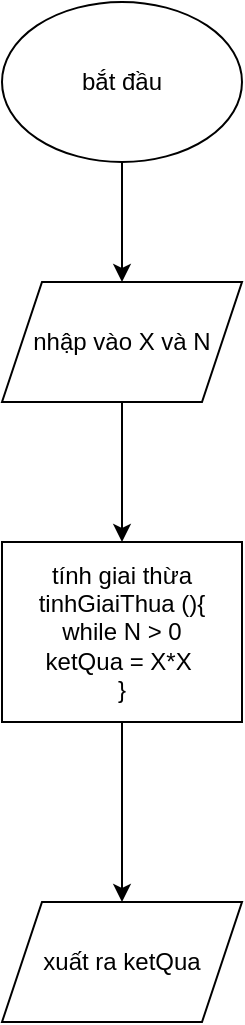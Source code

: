 <mxfile version="22.0.4" type="google">
  <diagram name="Page-1" id="QjWveZgPfpErpzNJY5Rs">
    <mxGraphModel grid="1" page="1" gridSize="10" guides="1" tooltips="1" connect="1" arrows="1" fold="1" pageScale="1" pageWidth="850" pageHeight="1100" math="0" shadow="0">
      <root>
        <mxCell id="0" />
        <mxCell id="1" parent="0" />
        <mxCell id="Y15epPES3mHimbvz0Tlg-3" style="edgeStyle=orthogonalEdgeStyle;rounded=0;orthogonalLoop=1;jettySize=auto;html=1;entryX=0.5;entryY=0;entryDx=0;entryDy=0;" edge="1" parent="1" source="Y15epPES3mHimbvz0Tlg-1" target="Y15epPES3mHimbvz0Tlg-2">
          <mxGeometry relative="1" as="geometry" />
        </mxCell>
        <mxCell id="Y15epPES3mHimbvz0Tlg-1" value="bắt đầu" style="ellipse;whiteSpace=wrap;html=1;" vertex="1" parent="1">
          <mxGeometry x="365" y="20" width="120" height="80" as="geometry" />
        </mxCell>
        <mxCell id="Y15epPES3mHimbvz0Tlg-5" style="edgeStyle=orthogonalEdgeStyle;rounded=0;orthogonalLoop=1;jettySize=auto;html=1;entryX=0.5;entryY=0;entryDx=0;entryDy=0;" edge="1" parent="1" source="Y15epPES3mHimbvz0Tlg-2" target="Y15epPES3mHimbvz0Tlg-4">
          <mxGeometry relative="1" as="geometry" />
        </mxCell>
        <mxCell id="Y15epPES3mHimbvz0Tlg-2" value="nhập vào X và N" style="shape=parallelogram;perimeter=parallelogramPerimeter;whiteSpace=wrap;html=1;fixedSize=1;" vertex="1" parent="1">
          <mxGeometry x="365" y="160" width="120" height="60" as="geometry" />
        </mxCell>
        <mxCell id="Y15epPES3mHimbvz0Tlg-7" style="edgeStyle=orthogonalEdgeStyle;rounded=0;orthogonalLoop=1;jettySize=auto;html=1;entryX=0.5;entryY=0;entryDx=0;entryDy=0;" edge="1" parent="1" source="Y15epPES3mHimbvz0Tlg-4" target="Y15epPES3mHimbvz0Tlg-6">
          <mxGeometry relative="1" as="geometry" />
        </mxCell>
        <mxCell id="Y15epPES3mHimbvz0Tlg-4" value="tính giai thừa&lt;br&gt;tinhGiaiThua (){&lt;br&gt;while N &amp;gt; 0&lt;br&gt;ketQua = X*X&amp;nbsp;&lt;br&gt;}" style="rounded=0;whiteSpace=wrap;html=1;" vertex="1" parent="1">
          <mxGeometry x="365" y="290" width="120" height="90" as="geometry" />
        </mxCell>
        <mxCell id="Y15epPES3mHimbvz0Tlg-6" value="xuất ra ketQua" style="shape=parallelogram;perimeter=parallelogramPerimeter;whiteSpace=wrap;html=1;fixedSize=1;" vertex="1" parent="1">
          <mxGeometry x="365" y="470" width="120" height="60" as="geometry" />
        </mxCell>
      </root>
    </mxGraphModel>
  </diagram>
</mxfile>
